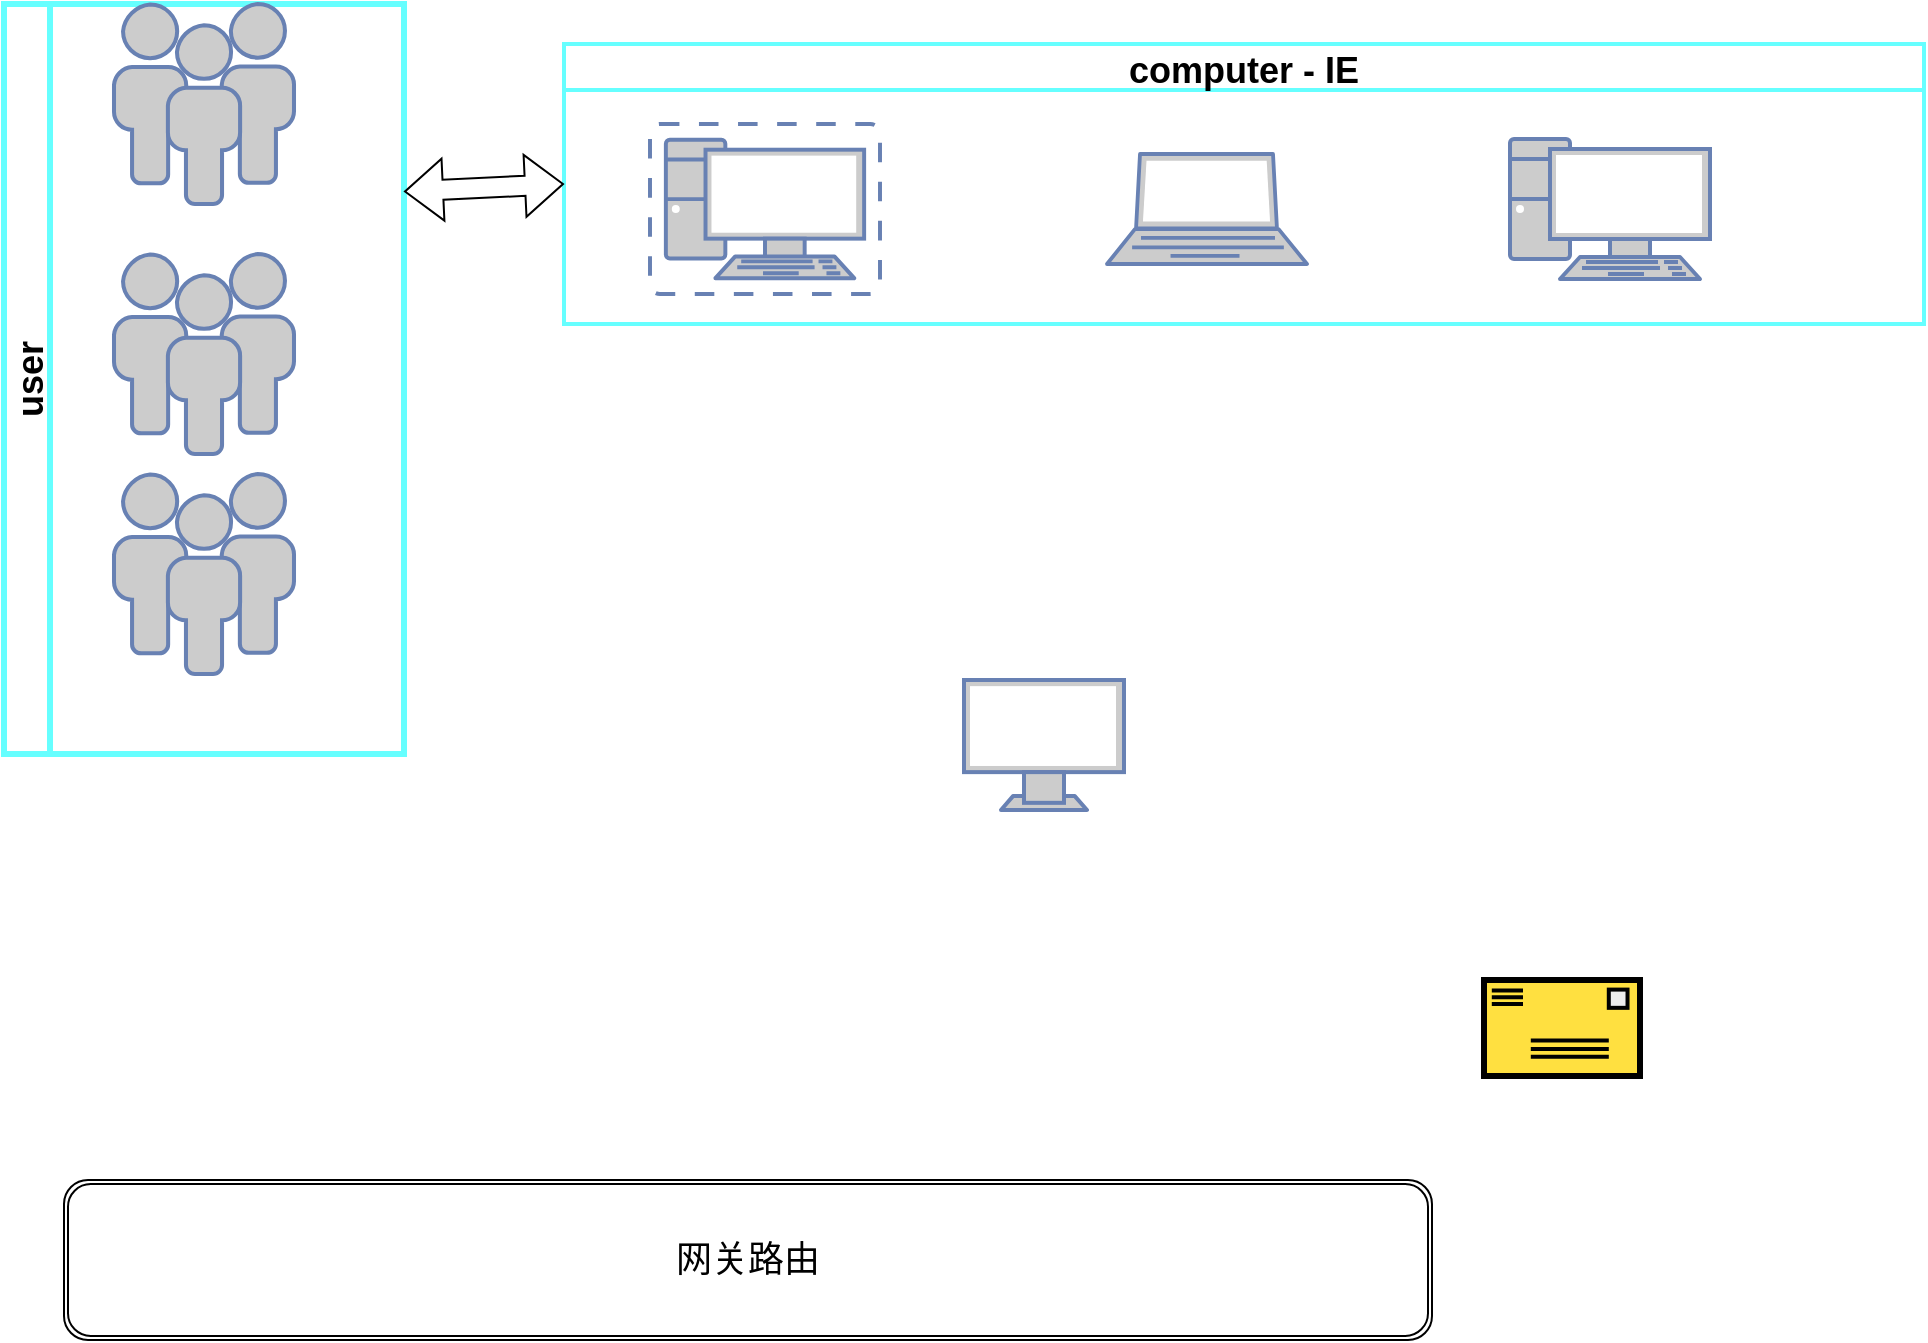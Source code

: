 <mxfile version="15.6.3" type="github">
  <diagram id="M3pgbx5bHdetkU3iyQLA" name="Page-1">
    <mxGraphModel dx="2077" dy="1238" grid="1" gridSize="10" guides="1" tooltips="1" connect="1" arrows="1" fold="1" page="1" pageScale="1" pageWidth="1169" pageHeight="1654" math="0" shadow="0">
      <root>
        <mxCell id="0" />
        <mxCell id="1" parent="0" />
        <mxCell id="EqJAyEwIwQtf8HZJKhll-13" value="computer - IE" style="swimlane;strokeColor=#66ffff;strokeWidth=2;fontSize=18;" vertex="1" parent="1">
          <mxGeometry x="290" y="62" width="680" height="140" as="geometry" />
        </mxCell>
        <mxCell id="EqJAyEwIwQtf8HZJKhll-8" value="" style="fontColor=#0066CC;verticalAlign=top;verticalLabelPosition=bottom;labelPosition=center;align=center;html=1;outlineConnect=0;fillColor=#CCCCCC;strokeColor=#6881B3;gradientColor=none;gradientDirection=north;strokeWidth=2;shape=mxgraph.networks.virtual_pc;" vertex="1" parent="EqJAyEwIwQtf8HZJKhll-13">
          <mxGeometry x="43" y="40" width="115" height="85" as="geometry" />
        </mxCell>
        <mxCell id="EqJAyEwIwQtf8HZJKhll-10" value="" style="fontColor=#0066CC;verticalAlign=top;verticalLabelPosition=bottom;labelPosition=center;align=center;html=1;outlineConnect=0;fillColor=#CCCCCC;strokeColor=#6881B3;gradientColor=none;gradientDirection=north;strokeWidth=2;shape=mxgraph.networks.laptop;" vertex="1" parent="EqJAyEwIwQtf8HZJKhll-13">
          <mxGeometry x="271.5" y="55" width="100" height="55" as="geometry" />
        </mxCell>
        <mxCell id="EqJAyEwIwQtf8HZJKhll-11" value="" style="fontColor=#0066CC;verticalAlign=top;verticalLabelPosition=bottom;labelPosition=center;align=center;html=1;outlineConnect=0;fillColor=#CCCCCC;strokeColor=#6881B3;gradientColor=none;gradientDirection=north;strokeWidth=2;shape=mxgraph.networks.pc;" vertex="1" parent="EqJAyEwIwQtf8HZJKhll-13">
          <mxGeometry x="473" y="47.5" width="100" height="70" as="geometry" />
        </mxCell>
        <mxCell id="EqJAyEwIwQtf8HZJKhll-19" value="&lt;font style=&quot;font-size: 18px&quot;&gt;网关路由&lt;/font&gt;" style="shape=ext;double=1;rounded=1;whiteSpace=wrap;html=1;" vertex="1" parent="1">
          <mxGeometry x="40" y="630" width="684" height="80" as="geometry" />
        </mxCell>
        <mxCell id="EqJAyEwIwQtf8HZJKhll-21" value="user" style="swimlane;horizontal=0;fontSize=18;strokeColor=#66ffff;strokeWidth=3;" vertex="1" parent="1">
          <mxGeometry x="10" y="42" width="200" height="375" as="geometry" />
        </mxCell>
        <mxCell id="EqJAyEwIwQtf8HZJKhll-4" value="" style="fontColor=#0066CC;verticalAlign=top;verticalLabelPosition=bottom;labelPosition=center;align=center;html=1;outlineConnect=0;fillColor=#CCCCCC;strokeColor=#6881B3;gradientColor=none;gradientDirection=north;strokeWidth=2;shape=mxgraph.networks.users;" vertex="1" parent="EqJAyEwIwQtf8HZJKhll-21">
          <mxGeometry x="55" width="90" height="100" as="geometry" />
        </mxCell>
        <mxCell id="EqJAyEwIwQtf8HZJKhll-5" value="" style="fontColor=#0066CC;verticalAlign=top;verticalLabelPosition=bottom;labelPosition=center;align=center;html=1;outlineConnect=0;fillColor=#CCCCCC;strokeColor=#6881B3;gradientColor=none;gradientDirection=north;strokeWidth=2;shape=mxgraph.networks.users;" vertex="1" parent="EqJAyEwIwQtf8HZJKhll-21">
          <mxGeometry x="55" y="125" width="90" height="100" as="geometry" />
        </mxCell>
        <mxCell id="EqJAyEwIwQtf8HZJKhll-6" value="" style="fontColor=#0066CC;verticalAlign=top;verticalLabelPosition=bottom;labelPosition=center;align=center;html=1;outlineConnect=0;fillColor=#CCCCCC;strokeColor=#6881B3;gradientColor=none;gradientDirection=north;strokeWidth=2;shape=mxgraph.networks.users;" vertex="1" parent="EqJAyEwIwQtf8HZJKhll-21">
          <mxGeometry x="55" y="235" width="90" height="100" as="geometry" />
        </mxCell>
        <mxCell id="EqJAyEwIwQtf8HZJKhll-23" value="" style="shape=flexArrow;endArrow=classic;startArrow=classic;html=1;rounded=0;fontSize=18;exitX=1;exitY=0.25;exitDx=0;exitDy=0;entryX=0;entryY=0.5;entryDx=0;entryDy=0;" edge="1" parent="1" source="EqJAyEwIwQtf8HZJKhll-21" target="EqJAyEwIwQtf8HZJKhll-13">
          <mxGeometry width="100" height="100" relative="1" as="geometry">
            <mxPoint x="250" y="279.5" as="sourcePoint" />
            <mxPoint x="350" y="179.5" as="targetPoint" />
          </mxGeometry>
        </mxCell>
        <mxCell id="EqJAyEwIwQtf8HZJKhll-26" value="" style="strokeWidth=3;outlineConnect=0;dashed=0;align=center;fontSize=8;shape=mxgraph.eip.retAddr;html=1;verticalLabelPosition=bottom;fillColor=#FFE040;verticalAlign=top;" vertex="1" parent="1">
          <mxGeometry x="750" y="530" width="78" height="48" as="geometry" />
        </mxCell>
        <mxCell id="EqJAyEwIwQtf8HZJKhll-27" value="" style="fontColor=#0066CC;verticalAlign=top;verticalLabelPosition=bottom;labelPosition=center;align=center;html=1;outlineConnect=0;fillColor=#CCCCCC;strokeColor=#6881B3;gradientColor=none;gradientDirection=north;strokeWidth=2;shape=mxgraph.networks.monitor;fontSize=18;" vertex="1" parent="1">
          <mxGeometry x="490" y="380" width="80" height="65" as="geometry" />
        </mxCell>
      </root>
    </mxGraphModel>
  </diagram>
</mxfile>
